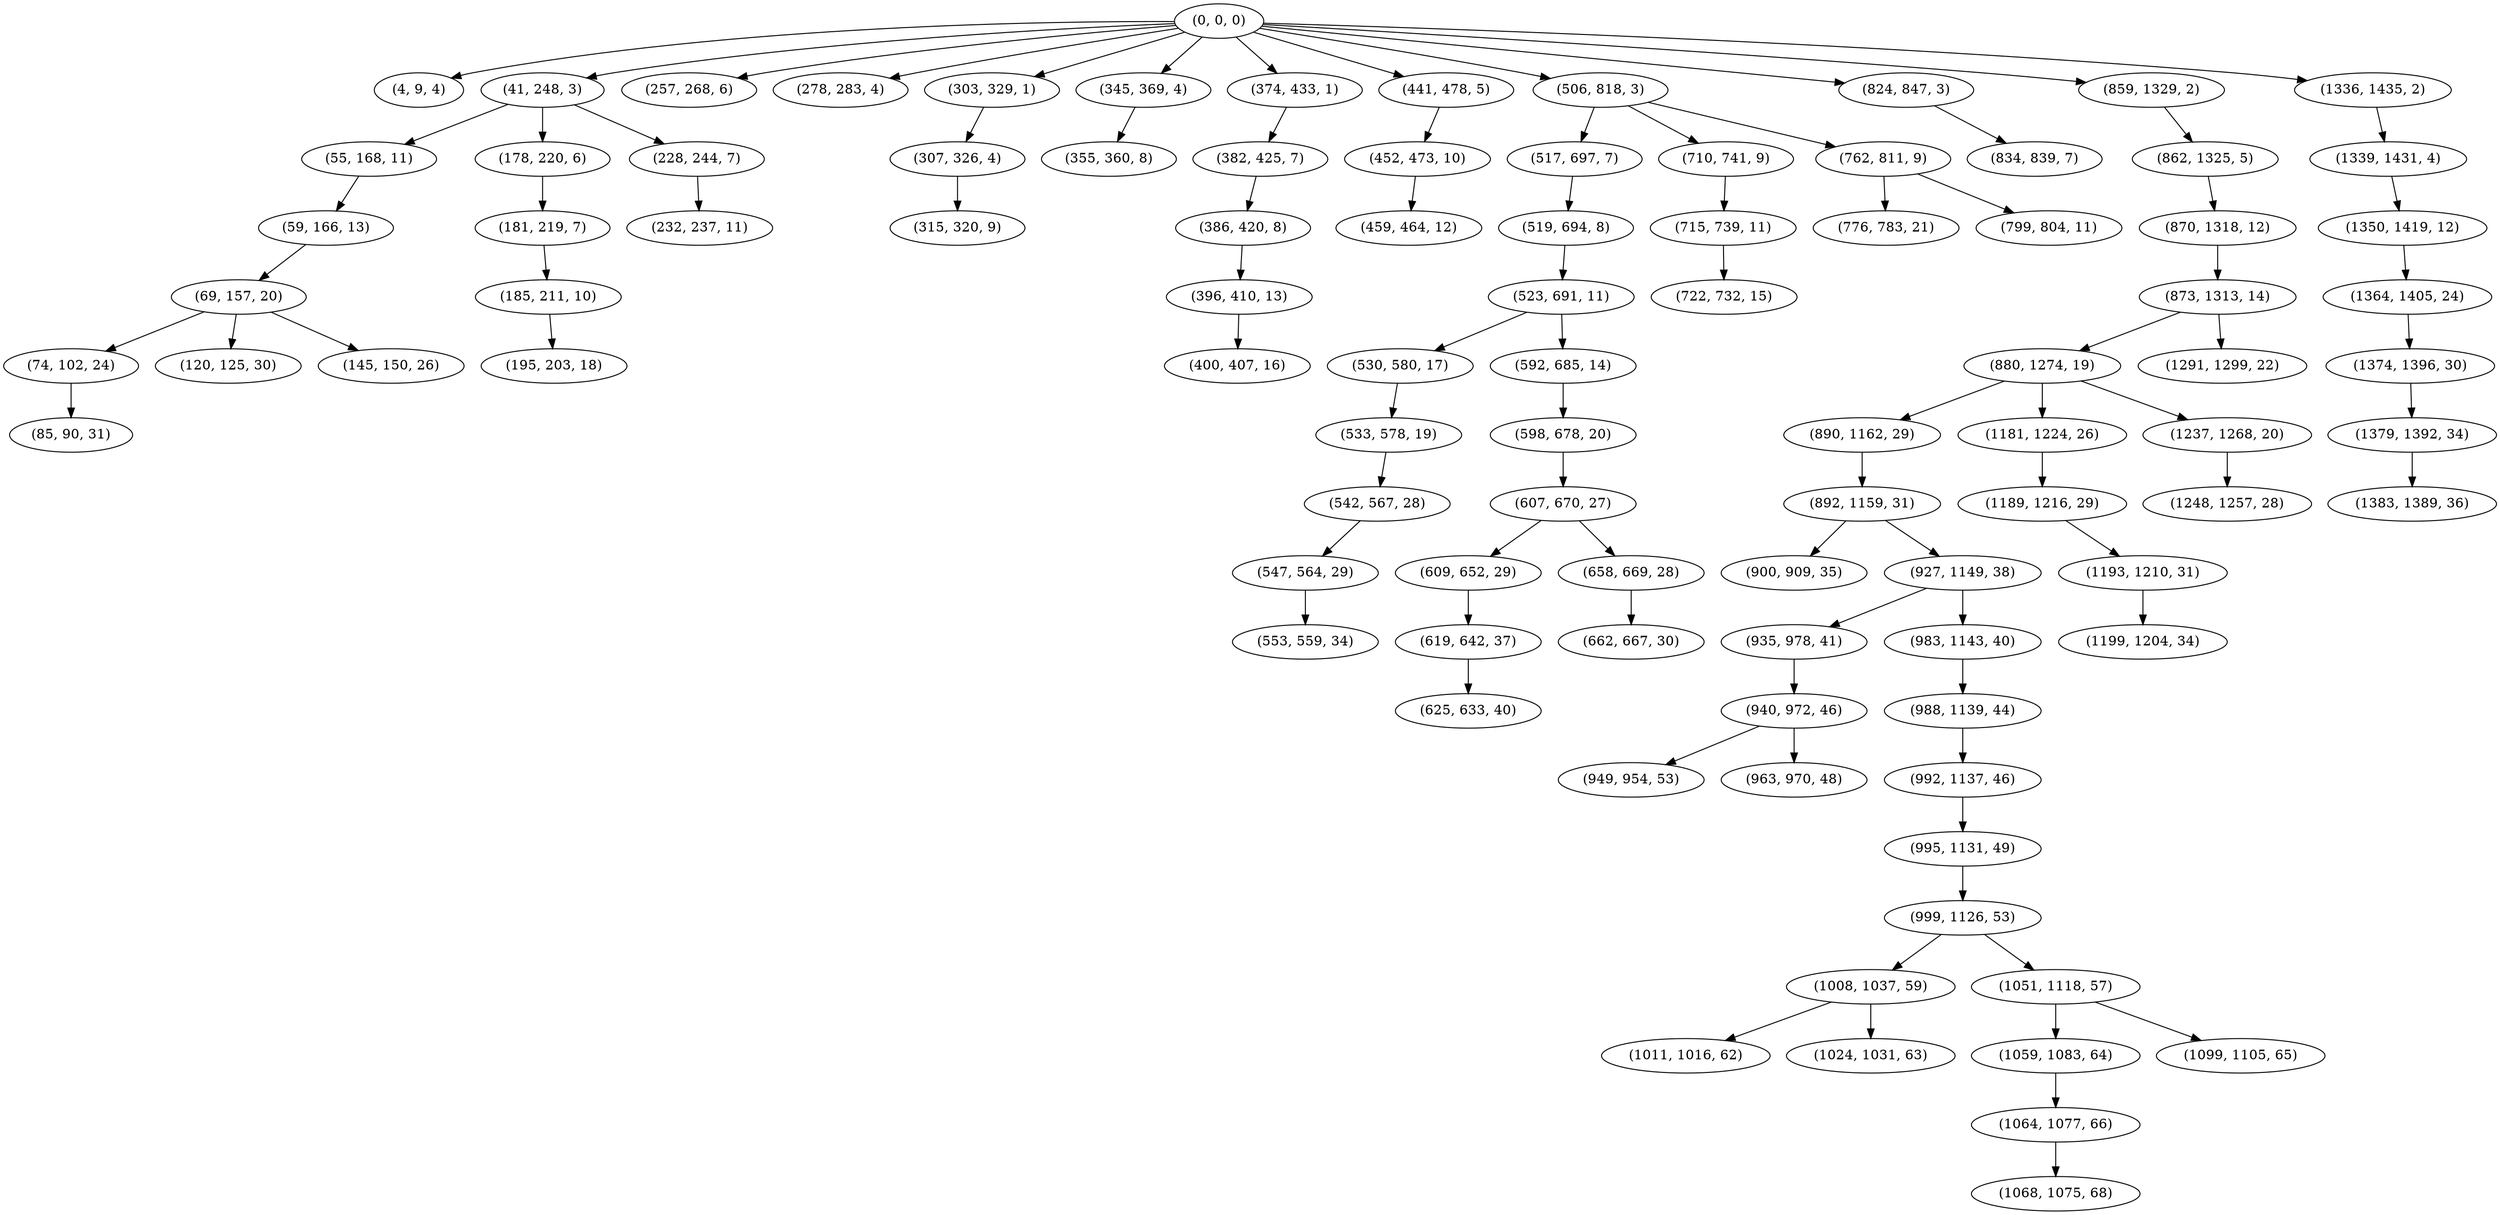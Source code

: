 digraph tree {
    "(0, 0, 0)";
    "(4, 9, 4)";
    "(41, 248, 3)";
    "(55, 168, 11)";
    "(59, 166, 13)";
    "(69, 157, 20)";
    "(74, 102, 24)";
    "(85, 90, 31)";
    "(120, 125, 30)";
    "(145, 150, 26)";
    "(178, 220, 6)";
    "(181, 219, 7)";
    "(185, 211, 10)";
    "(195, 203, 18)";
    "(228, 244, 7)";
    "(232, 237, 11)";
    "(257, 268, 6)";
    "(278, 283, 4)";
    "(303, 329, 1)";
    "(307, 326, 4)";
    "(315, 320, 9)";
    "(345, 369, 4)";
    "(355, 360, 8)";
    "(374, 433, 1)";
    "(382, 425, 7)";
    "(386, 420, 8)";
    "(396, 410, 13)";
    "(400, 407, 16)";
    "(441, 478, 5)";
    "(452, 473, 10)";
    "(459, 464, 12)";
    "(506, 818, 3)";
    "(517, 697, 7)";
    "(519, 694, 8)";
    "(523, 691, 11)";
    "(530, 580, 17)";
    "(533, 578, 19)";
    "(542, 567, 28)";
    "(547, 564, 29)";
    "(553, 559, 34)";
    "(592, 685, 14)";
    "(598, 678, 20)";
    "(607, 670, 27)";
    "(609, 652, 29)";
    "(619, 642, 37)";
    "(625, 633, 40)";
    "(658, 669, 28)";
    "(662, 667, 30)";
    "(710, 741, 9)";
    "(715, 739, 11)";
    "(722, 732, 15)";
    "(762, 811, 9)";
    "(776, 783, 21)";
    "(799, 804, 11)";
    "(824, 847, 3)";
    "(834, 839, 7)";
    "(859, 1329, 2)";
    "(862, 1325, 5)";
    "(870, 1318, 12)";
    "(873, 1313, 14)";
    "(880, 1274, 19)";
    "(890, 1162, 29)";
    "(892, 1159, 31)";
    "(900, 909, 35)";
    "(927, 1149, 38)";
    "(935, 978, 41)";
    "(940, 972, 46)";
    "(949, 954, 53)";
    "(963, 970, 48)";
    "(983, 1143, 40)";
    "(988, 1139, 44)";
    "(992, 1137, 46)";
    "(995, 1131, 49)";
    "(999, 1126, 53)";
    "(1008, 1037, 59)";
    "(1011, 1016, 62)";
    "(1024, 1031, 63)";
    "(1051, 1118, 57)";
    "(1059, 1083, 64)";
    "(1064, 1077, 66)";
    "(1068, 1075, 68)";
    "(1099, 1105, 65)";
    "(1181, 1224, 26)";
    "(1189, 1216, 29)";
    "(1193, 1210, 31)";
    "(1199, 1204, 34)";
    "(1237, 1268, 20)";
    "(1248, 1257, 28)";
    "(1291, 1299, 22)";
    "(1336, 1435, 2)";
    "(1339, 1431, 4)";
    "(1350, 1419, 12)";
    "(1364, 1405, 24)";
    "(1374, 1396, 30)";
    "(1379, 1392, 34)";
    "(1383, 1389, 36)";
    "(0, 0, 0)" -> "(4, 9, 4)";
    "(0, 0, 0)" -> "(41, 248, 3)";
    "(0, 0, 0)" -> "(257, 268, 6)";
    "(0, 0, 0)" -> "(278, 283, 4)";
    "(0, 0, 0)" -> "(303, 329, 1)";
    "(0, 0, 0)" -> "(345, 369, 4)";
    "(0, 0, 0)" -> "(374, 433, 1)";
    "(0, 0, 0)" -> "(441, 478, 5)";
    "(0, 0, 0)" -> "(506, 818, 3)";
    "(0, 0, 0)" -> "(824, 847, 3)";
    "(0, 0, 0)" -> "(859, 1329, 2)";
    "(0, 0, 0)" -> "(1336, 1435, 2)";
    "(41, 248, 3)" -> "(55, 168, 11)";
    "(41, 248, 3)" -> "(178, 220, 6)";
    "(41, 248, 3)" -> "(228, 244, 7)";
    "(55, 168, 11)" -> "(59, 166, 13)";
    "(59, 166, 13)" -> "(69, 157, 20)";
    "(69, 157, 20)" -> "(74, 102, 24)";
    "(69, 157, 20)" -> "(120, 125, 30)";
    "(69, 157, 20)" -> "(145, 150, 26)";
    "(74, 102, 24)" -> "(85, 90, 31)";
    "(178, 220, 6)" -> "(181, 219, 7)";
    "(181, 219, 7)" -> "(185, 211, 10)";
    "(185, 211, 10)" -> "(195, 203, 18)";
    "(228, 244, 7)" -> "(232, 237, 11)";
    "(303, 329, 1)" -> "(307, 326, 4)";
    "(307, 326, 4)" -> "(315, 320, 9)";
    "(345, 369, 4)" -> "(355, 360, 8)";
    "(374, 433, 1)" -> "(382, 425, 7)";
    "(382, 425, 7)" -> "(386, 420, 8)";
    "(386, 420, 8)" -> "(396, 410, 13)";
    "(396, 410, 13)" -> "(400, 407, 16)";
    "(441, 478, 5)" -> "(452, 473, 10)";
    "(452, 473, 10)" -> "(459, 464, 12)";
    "(506, 818, 3)" -> "(517, 697, 7)";
    "(506, 818, 3)" -> "(710, 741, 9)";
    "(506, 818, 3)" -> "(762, 811, 9)";
    "(517, 697, 7)" -> "(519, 694, 8)";
    "(519, 694, 8)" -> "(523, 691, 11)";
    "(523, 691, 11)" -> "(530, 580, 17)";
    "(523, 691, 11)" -> "(592, 685, 14)";
    "(530, 580, 17)" -> "(533, 578, 19)";
    "(533, 578, 19)" -> "(542, 567, 28)";
    "(542, 567, 28)" -> "(547, 564, 29)";
    "(547, 564, 29)" -> "(553, 559, 34)";
    "(592, 685, 14)" -> "(598, 678, 20)";
    "(598, 678, 20)" -> "(607, 670, 27)";
    "(607, 670, 27)" -> "(609, 652, 29)";
    "(607, 670, 27)" -> "(658, 669, 28)";
    "(609, 652, 29)" -> "(619, 642, 37)";
    "(619, 642, 37)" -> "(625, 633, 40)";
    "(658, 669, 28)" -> "(662, 667, 30)";
    "(710, 741, 9)" -> "(715, 739, 11)";
    "(715, 739, 11)" -> "(722, 732, 15)";
    "(762, 811, 9)" -> "(776, 783, 21)";
    "(762, 811, 9)" -> "(799, 804, 11)";
    "(824, 847, 3)" -> "(834, 839, 7)";
    "(859, 1329, 2)" -> "(862, 1325, 5)";
    "(862, 1325, 5)" -> "(870, 1318, 12)";
    "(870, 1318, 12)" -> "(873, 1313, 14)";
    "(873, 1313, 14)" -> "(880, 1274, 19)";
    "(873, 1313, 14)" -> "(1291, 1299, 22)";
    "(880, 1274, 19)" -> "(890, 1162, 29)";
    "(880, 1274, 19)" -> "(1181, 1224, 26)";
    "(880, 1274, 19)" -> "(1237, 1268, 20)";
    "(890, 1162, 29)" -> "(892, 1159, 31)";
    "(892, 1159, 31)" -> "(900, 909, 35)";
    "(892, 1159, 31)" -> "(927, 1149, 38)";
    "(927, 1149, 38)" -> "(935, 978, 41)";
    "(927, 1149, 38)" -> "(983, 1143, 40)";
    "(935, 978, 41)" -> "(940, 972, 46)";
    "(940, 972, 46)" -> "(949, 954, 53)";
    "(940, 972, 46)" -> "(963, 970, 48)";
    "(983, 1143, 40)" -> "(988, 1139, 44)";
    "(988, 1139, 44)" -> "(992, 1137, 46)";
    "(992, 1137, 46)" -> "(995, 1131, 49)";
    "(995, 1131, 49)" -> "(999, 1126, 53)";
    "(999, 1126, 53)" -> "(1008, 1037, 59)";
    "(999, 1126, 53)" -> "(1051, 1118, 57)";
    "(1008, 1037, 59)" -> "(1011, 1016, 62)";
    "(1008, 1037, 59)" -> "(1024, 1031, 63)";
    "(1051, 1118, 57)" -> "(1059, 1083, 64)";
    "(1051, 1118, 57)" -> "(1099, 1105, 65)";
    "(1059, 1083, 64)" -> "(1064, 1077, 66)";
    "(1064, 1077, 66)" -> "(1068, 1075, 68)";
    "(1181, 1224, 26)" -> "(1189, 1216, 29)";
    "(1189, 1216, 29)" -> "(1193, 1210, 31)";
    "(1193, 1210, 31)" -> "(1199, 1204, 34)";
    "(1237, 1268, 20)" -> "(1248, 1257, 28)";
    "(1336, 1435, 2)" -> "(1339, 1431, 4)";
    "(1339, 1431, 4)" -> "(1350, 1419, 12)";
    "(1350, 1419, 12)" -> "(1364, 1405, 24)";
    "(1364, 1405, 24)" -> "(1374, 1396, 30)";
    "(1374, 1396, 30)" -> "(1379, 1392, 34)";
    "(1379, 1392, 34)" -> "(1383, 1389, 36)";
}
